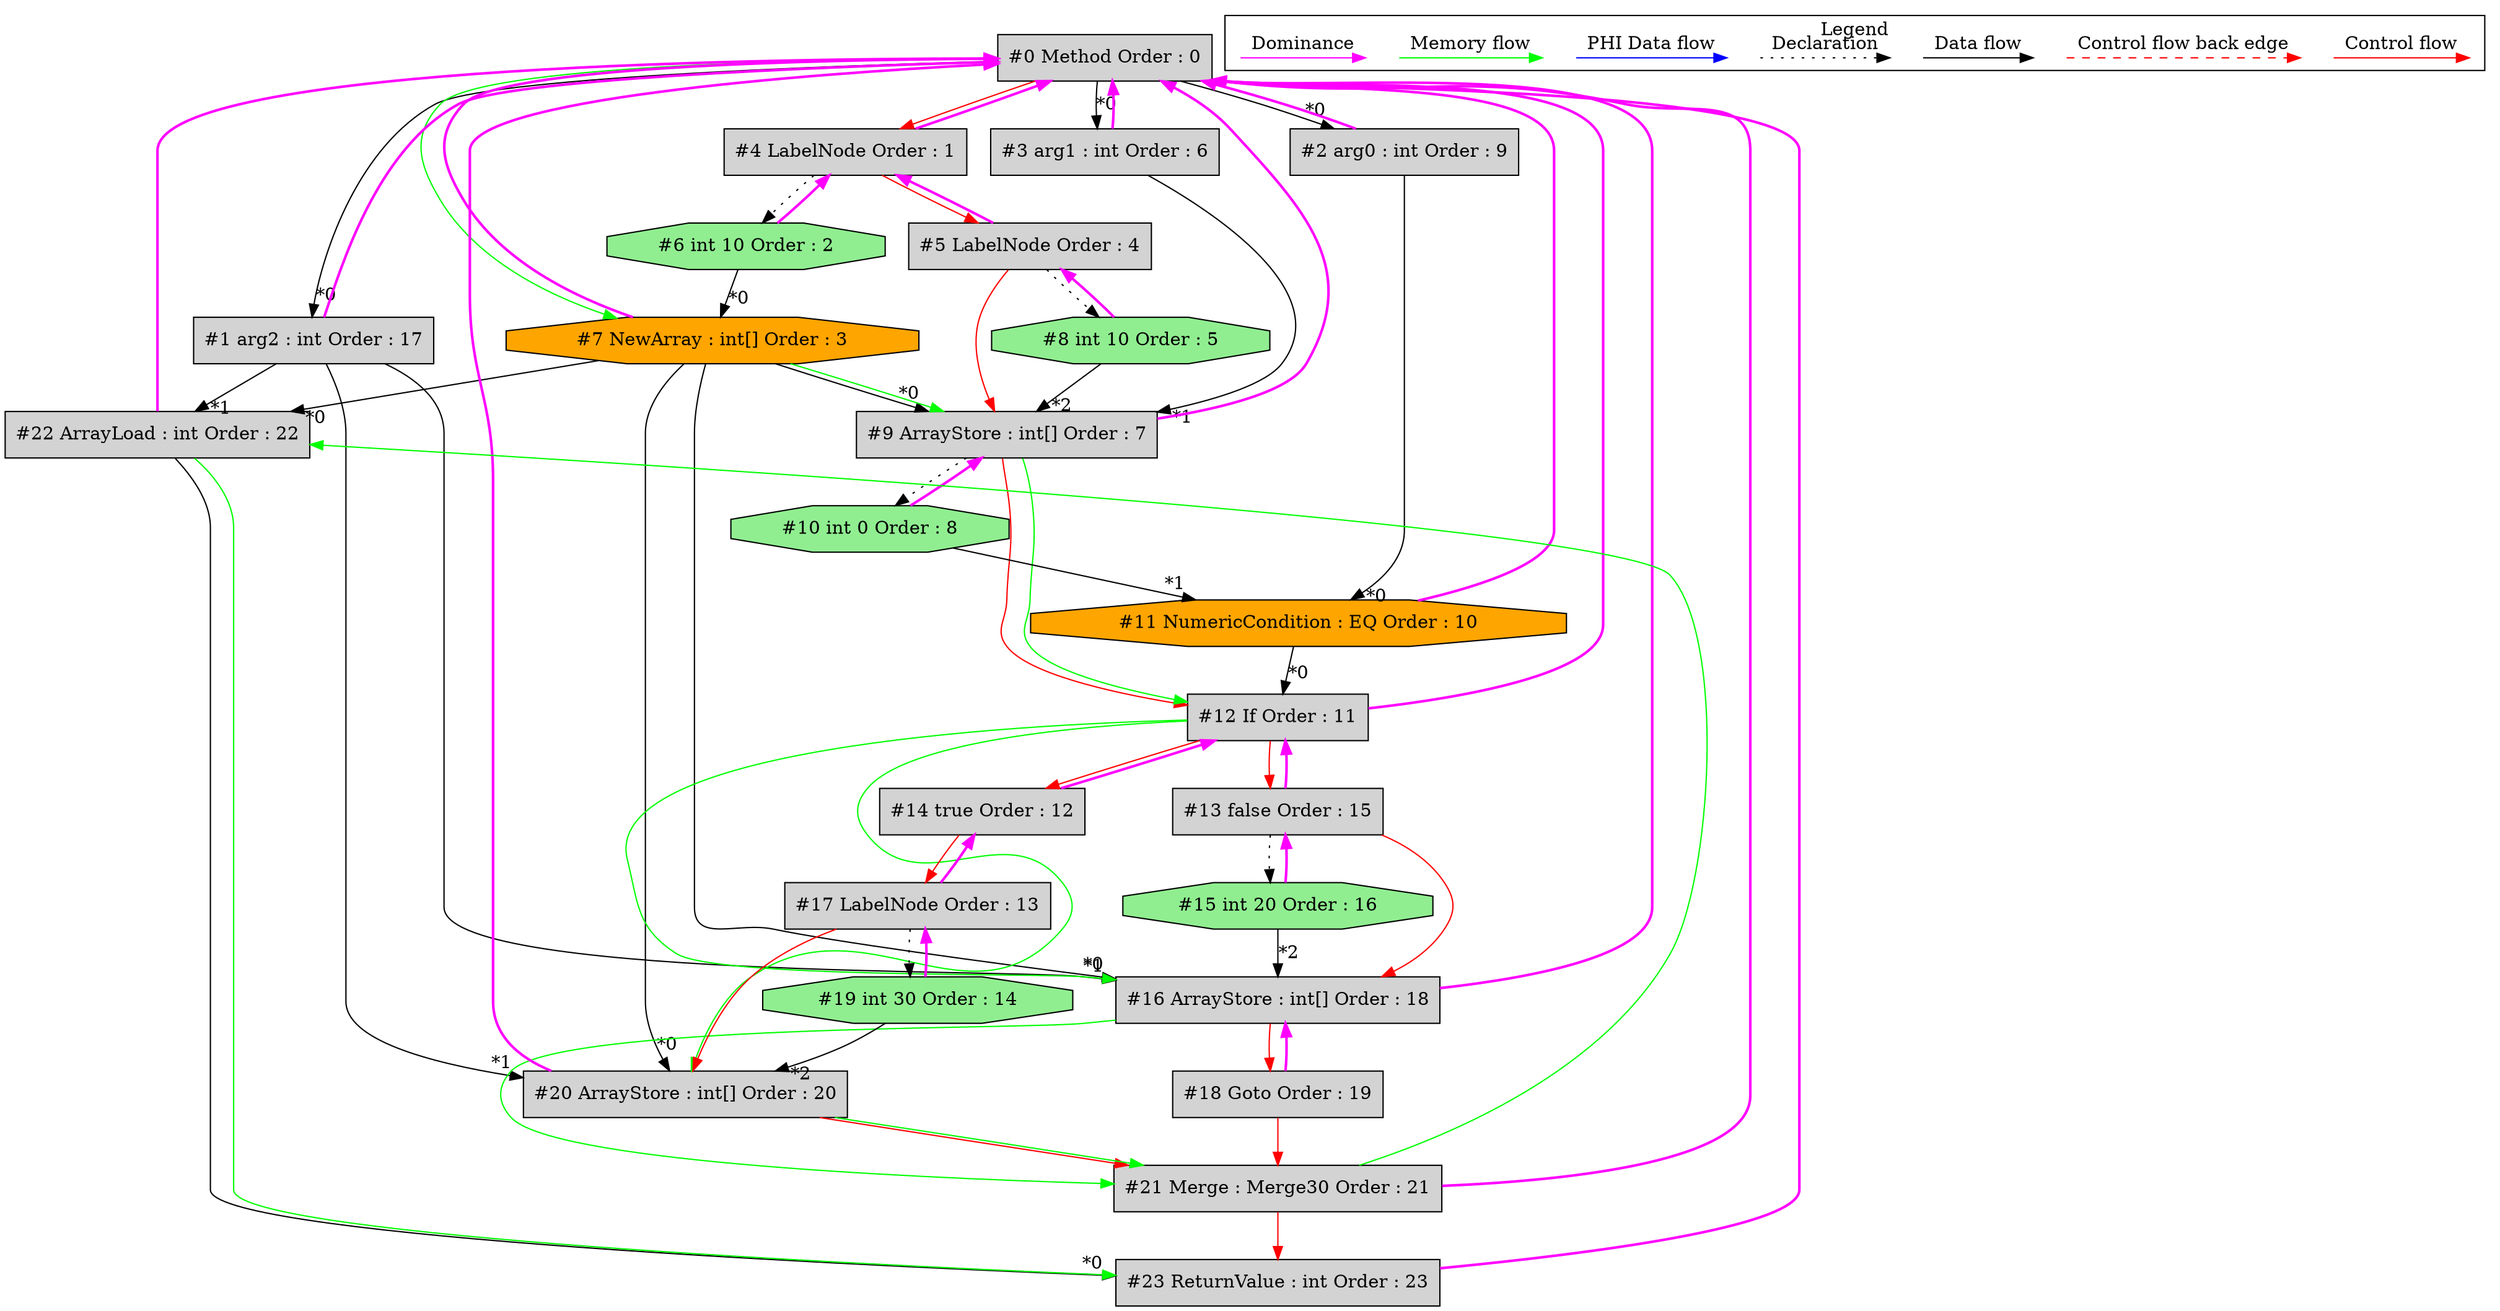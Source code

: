 digraph debugoutput {
 ordering="in";
 node0[label="#0 Method Order : 0",shape=box, fillcolor=lightgrey, style=filled];
 node1[label="#1 arg2 : int Order : 17",shape=box, fillcolor=lightgrey, style=filled];
 node1 -> node0[dir="forward" color="fuchsia" penwidth="2"];
 node0 -> node1[headlabel="*0", labeldistance=2];
 node2[label="#2 arg0 : int Order : 9",shape=box, fillcolor=lightgrey, style=filled];
 node2 -> node0[dir="forward" color="fuchsia" penwidth="2"];
 node0 -> node2[headlabel="*0", labeldistance=2];
 node3[label="#3 arg1 : int Order : 6",shape=box, fillcolor=lightgrey, style=filled];
 node3 -> node0[dir="forward" color="fuchsia" penwidth="2"];
 node0 -> node3[headlabel="*0", labeldistance=2];
 node4[label="#4 LabelNode Order : 1",shape=box, fillcolor=lightgrey, style=filled];
 node4 -> node0[dir="forward" color="fuchsia" penwidth="2"];
 node0 -> node4[labeldistance=2, color=red, fontcolor=red];
 node5[label="#5 LabelNode Order : 4",shape=box, fillcolor=lightgrey, style=filled];
 node5 -> node4[dir="forward" color="fuchsia" penwidth="2"];
 node4 -> node5[labeldistance=2, color=red, fontcolor=red];
 node6[label="#6 int 10 Order : 2",shape=octagon, fillcolor=lightgreen, style=filled];
 node6 -> node4[dir="forward" color="fuchsia" penwidth="2"];
 node4 -> node6[style=dotted];
 node7[label="#7 NewArray : int[] Order : 3",shape=octagon, fillcolor=orange, style=filled];
 node7 -> node0[dir="forward" color="fuchsia" penwidth="2"];
 node6 -> node7[headlabel="*0", labeldistance=2];
 node0 -> node7[labeldistance=2, color=green, constraint=false];
 node8[label="#8 int 10 Order : 5",shape=octagon, fillcolor=lightgreen, style=filled];
 node8 -> node5[dir="forward" color="fuchsia" penwidth="2"];
 node5 -> node8[style=dotted];
 node9[label="#9 ArrayStore : int[] Order : 7",shape=box, fillcolor=lightgrey, style=filled];
 node9 -> node0[dir="forward" color="fuchsia" penwidth="2"];
 node7 -> node9[headlabel="*0", labeldistance=2];
 node3 -> node9[headlabel="*1", labeldistance=2];
 node8 -> node9[headlabel="*2", labeldistance=2];
 node7 -> node9[labeldistance=2, color=green, constraint=false];
 node5 -> node9[labeldistance=2, color=red, fontcolor=red];
 node10[label="#10 int 0 Order : 8",shape=octagon, fillcolor=lightgreen, style=filled];
 node10 -> node9[dir="forward" color="fuchsia" penwidth="2"];
 node9 -> node10[style=dotted];
 node11[label="#11 NumericCondition : EQ Order : 10",shape=octagon, fillcolor=orange, style=filled];
 node11 -> node0[dir="forward" color="fuchsia" penwidth="2"];
 node2 -> node11[headlabel="*0", labeldistance=2];
 node10 -> node11[headlabel="*1", labeldistance=2];
 node12[label="#12 If Order : 11",shape=box, fillcolor=lightgrey, style=filled];
 node12 -> node0[dir="forward" color="fuchsia" penwidth="2"];
 node11 -> node12[headlabel="*0", labeldistance=2];
 node9 -> node12[labeldistance=2, color=red, fontcolor=red];
 node9 -> node12[labeldistance=2, color=green, constraint=false];
 node13[label="#13 false Order : 15",shape=box, fillcolor=lightgrey, style=filled];
 node13 -> node12[dir="forward" color="fuchsia" penwidth="2"];
 node12 -> node13[labeldistance=2, color=red, fontcolor=red];
 node14[label="#14 true Order : 12",shape=box, fillcolor=lightgrey, style=filled];
 node14 -> node12[dir="forward" color="fuchsia" penwidth="2"];
 node12 -> node14[labeldistance=2, color=red, fontcolor=red];
 node15[label="#15 int 20 Order : 16",shape=octagon, fillcolor=lightgreen, style=filled];
 node15 -> node13[dir="forward" color="fuchsia" penwidth="2"];
 node13 -> node15[style=dotted];
 node16[label="#16 ArrayStore : int[] Order : 18",shape=box, fillcolor=lightgrey, style=filled];
 node16 -> node0[dir="forward" color="fuchsia" penwidth="2"];
 node7 -> node16[headlabel="*0", labeldistance=2];
 node1 -> node16[headlabel="*1", labeldistance=2];
 node15 -> node16[headlabel="*2", labeldistance=2];
 node12 -> node16[labeldistance=2, color=green, constraint=false];
 node13 -> node16[labeldistance=2, color=red, fontcolor=red];
 node17[label="#17 LabelNode Order : 13",shape=box, fillcolor=lightgrey, style=filled];
 node17 -> node14[dir="forward" color="fuchsia" penwidth="2"];
 node14 -> node17[labeldistance=2, color=red, fontcolor=red];
 node18[label="#18 Goto Order : 19",shape=box, fillcolor=lightgrey, style=filled];
 node18 -> node16[dir="forward" color="fuchsia" penwidth="2"];
 node16 -> node18[labeldistance=2, color=red, fontcolor=red];
 node19[label="#19 int 30 Order : 14",shape=octagon, fillcolor=lightgreen, style=filled];
 node19 -> node17[dir="forward" color="fuchsia" penwidth="2"];
 node17 -> node19[style=dotted];
 node20[label="#20 ArrayStore : int[] Order : 20",shape=box, fillcolor=lightgrey, style=filled];
 node20 -> node0[dir="forward" color="fuchsia" penwidth="2"];
 node7 -> node20[headlabel="*0", labeldistance=2];
 node1 -> node20[headlabel="*1", labeldistance=2];
 node19 -> node20[headlabel="*2", labeldistance=2];
 node12 -> node20[labeldistance=2, color=green, constraint=false];
 node17 -> node20[labeldistance=2, color=red, fontcolor=red];
 node21[label="#21 Merge : Merge30 Order : 21",shape=box, fillcolor=lightgrey, style=filled];
 node21 -> node0[dir="forward" color="fuchsia" penwidth="2"];
 node18 -> node21[labeldistance=2, color=red, fontcolor=red];
 node20 -> node21[labeldistance=2, color=red, fontcolor=red];
 node16 -> node21[labeldistance=2, color=green, constraint=false];
 node20 -> node21[labeldistance=2, color=green, constraint=false];
 node22[label="#22 ArrayLoad : int Order : 22",shape=box, fillcolor=lightgrey, style=filled];
 node22 -> node0[dir="forward" color="fuchsia" penwidth="2"];
 node7 -> node22[headlabel="*0", labeldistance=2];
 node1 -> node22[headlabel="*1", labeldistance=2];
 node21 -> node22[labeldistance=2, color=green, constraint=false];
 node23[label="#23 ReturnValue : int Order : 23",shape=box, fillcolor=lightgrey, style=filled];
 node23 -> node0[dir="forward" color="fuchsia" penwidth="2"];
 node22 -> node23[headlabel="*0", labeldistance=2];
 node21 -> node23[labeldistance=2, color=red, fontcolor=red];
 node22 -> node23[labeldistance=2, color=green, constraint=false];
 subgraph cluster_000 {
  label = "Legend";
  node [shape=point]
  {
   rank=same;
   c0 [style = invis];
   c1 [style = invis];
   c2 [style = invis];
   c3 [style = invis];
   d0 [style = invis];
   d1 [style = invis];
   d2 [style = invis];
   d3 [style = invis];
   d4 [style = invis];
   d5 [style = invis];
   d6 [style = invis];
   d7 [style = invis];
   d8 [style = invis];
   d9 [style = invis];
  }
  c0 -> c1 [label="Control flow", style=solid, color=red]
  c2 -> c3 [label="Control flow back edge", style=dashed, color=red]
  d0 -> d1 [label="Data flow"]
  d2 -> d3 [label="Declaration", style=dotted]
  d4 -> d5 [label="PHI Data flow", color=blue]
  d6 -> d7 [label="Memory flow", color=green]
  d8 -> d9 [label="Dominance", color=fuchsia, style=solid]
 }

}
